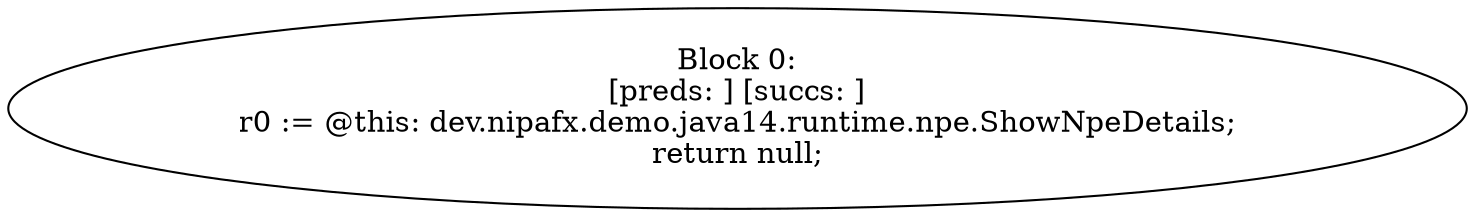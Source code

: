 digraph "unitGraph" {
    "Block 0:
[preds: ] [succs: ]
r0 := @this: dev.nipafx.demo.java14.runtime.npe.ShowNpeDetails;
return null;
"
}

